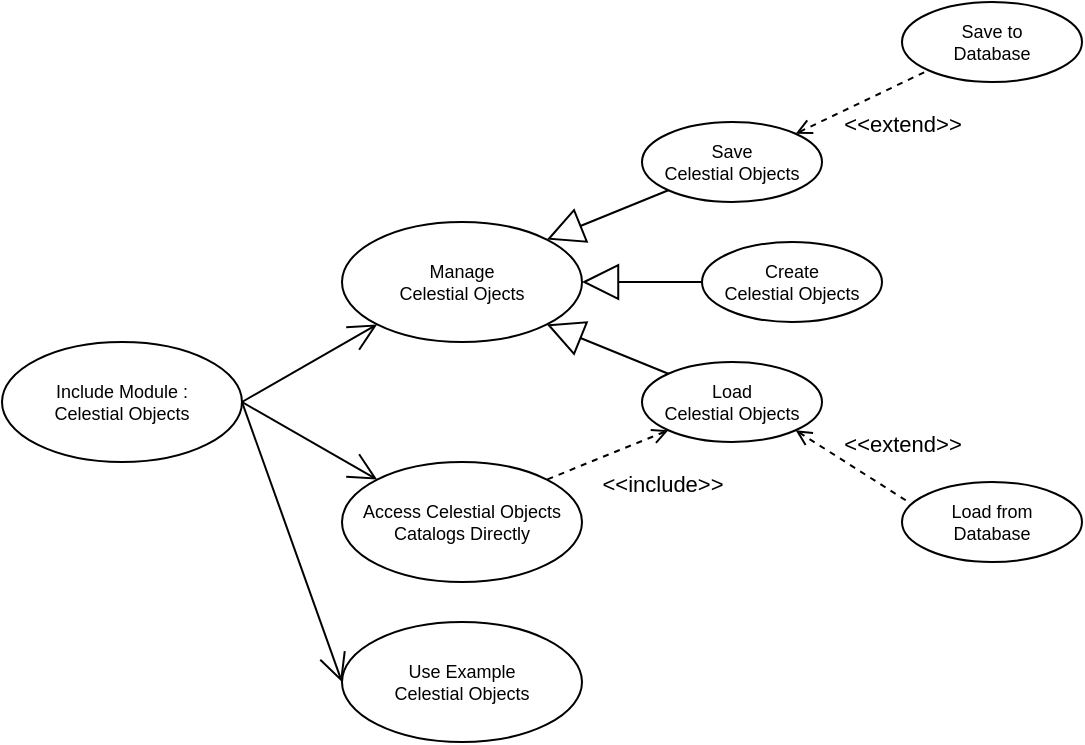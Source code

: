 <mxfile version="24.6.1" type="device">
  <diagram name="Page-1" id="JFPJkxZZSjxiJD6og031">
    <mxGraphModel dx="939" dy="1730" grid="1" gridSize="10" guides="1" tooltips="1" connect="1" arrows="1" fold="1" page="1" pageScale="1" pageWidth="850" pageHeight="1100" math="0" shadow="0">
      <root>
        <mxCell id="0" />
        <mxCell id="1" parent="0" />
        <mxCell id="_TZs-UMcsAIsMrrE9qfW-3" value="Include Module :&lt;div&gt;Celestial Objects&lt;/div&gt;" style="ellipse;whiteSpace=wrap;html=1;fontSize=9;" parent="1" vertex="1">
          <mxGeometry x="230" y="-600" width="120" height="60" as="geometry" />
        </mxCell>
        <mxCell id="_TZs-UMcsAIsMrrE9qfW-4" value="&lt;div&gt;Manage&lt;/div&gt;&lt;div&gt;Celestial Ojects&lt;/div&gt;" style="ellipse;whiteSpace=wrap;html=1;fontSize=9;" parent="1" vertex="1">
          <mxGeometry x="400" y="-660" width="120" height="60" as="geometry" />
        </mxCell>
        <mxCell id="_TZs-UMcsAIsMrrE9qfW-5" value="Use Example&lt;div&gt;Celestial Objects&lt;/div&gt;" style="ellipse;whiteSpace=wrap;html=1;fontSize=9;" parent="1" vertex="1">
          <mxGeometry x="400" y="-460" width="120" height="60" as="geometry" />
        </mxCell>
        <mxCell id="_TZs-UMcsAIsMrrE9qfW-6" value="Access Celestial Objects&lt;div&gt;Catalogs Directly&lt;/div&gt;" style="ellipse;whiteSpace=wrap;html=1;fontSize=9;" parent="1" vertex="1">
          <mxGeometry x="400" y="-540" width="120" height="60" as="geometry" />
        </mxCell>
        <mxCell id="_TZs-UMcsAIsMrrE9qfW-7" value="Save to&lt;div&gt;Database&lt;/div&gt;" style="ellipse;whiteSpace=wrap;html=1;fontSize=9;" parent="1" vertex="1">
          <mxGeometry x="680" y="-770" width="90" height="40" as="geometry" />
        </mxCell>
        <mxCell id="_TZs-UMcsAIsMrrE9qfW-8" value="Save&lt;div&gt;Celestial Objects&lt;/div&gt;" style="ellipse;whiteSpace=wrap;html=1;fontSize=9;" parent="1" vertex="1">
          <mxGeometry x="550" y="-710" width="90" height="40" as="geometry" />
        </mxCell>
        <mxCell id="_TZs-UMcsAIsMrrE9qfW-9" value="Create&lt;div&gt;Celestial Objects&lt;/div&gt;" style="ellipse;whiteSpace=wrap;html=1;fontSize=9;" parent="1" vertex="1">
          <mxGeometry x="580" y="-650" width="90" height="40" as="geometry" />
        </mxCell>
        <mxCell id="_TZs-UMcsAIsMrrE9qfW-10" value="Load&lt;div&gt;Celestial Objects&lt;/div&gt;" style="ellipse;whiteSpace=wrap;html=1;fontSize=9;" parent="1" vertex="1">
          <mxGeometry x="550" y="-590" width="90" height="40" as="geometry" />
        </mxCell>
        <mxCell id="_TZs-UMcsAIsMrrE9qfW-11" value="" style="endArrow=none;endSize=16;endFill=0;html=1;rounded=0;exitX=1;exitY=0;exitDx=0;exitDy=0;entryX=0;entryY=1;entryDx=0;entryDy=0;startArrow=block;startFill=0;startSize=16;" parent="1" source="_TZs-UMcsAIsMrrE9qfW-4" target="_TZs-UMcsAIsMrrE9qfW-8" edge="1">
          <mxGeometry width="160" relative="1" as="geometry">
            <mxPoint x="560" y="-640" as="sourcePoint" />
            <mxPoint x="620" y="-700" as="targetPoint" />
          </mxGeometry>
        </mxCell>
        <mxCell id="_TZs-UMcsAIsMrrE9qfW-12" value="" style="endArrow=none;endSize=16;endFill=0;html=1;rounded=0;exitX=1;exitY=0.5;exitDx=0;exitDy=0;entryX=0;entryY=0.5;entryDx=0;entryDy=0;startArrow=block;startFill=0;startSize=16;" parent="1" source="_TZs-UMcsAIsMrrE9qfW-4" target="_TZs-UMcsAIsMrrE9qfW-9" edge="1">
          <mxGeometry width="160" relative="1" as="geometry">
            <mxPoint x="520" y="-580" as="sourcePoint" />
            <mxPoint x="637" y="-629" as="targetPoint" />
          </mxGeometry>
        </mxCell>
        <mxCell id="_TZs-UMcsAIsMrrE9qfW-13" value="" style="endArrow=none;endSize=16;endFill=0;html=1;rounded=0;exitX=1;exitY=1;exitDx=0;exitDy=0;entryX=0;entryY=0;entryDx=0;entryDy=0;startArrow=block;startFill=0;startSize=16;" parent="1" source="_TZs-UMcsAIsMrrE9qfW-4" target="_TZs-UMcsAIsMrrE9qfW-10" edge="1">
          <mxGeometry width="160" relative="1" as="geometry">
            <mxPoint x="520" y="-561" as="sourcePoint" />
            <mxPoint x="610" y="-550" as="targetPoint" />
          </mxGeometry>
        </mxCell>
        <mxCell id="_TZs-UMcsAIsMrrE9qfW-14" value="&amp;lt;&amp;lt;include&amp;gt;&amp;gt;" style="html=1;verticalAlign=bottom;labelBackgroundColor=none;endArrow=none;endFill=0;dashed=1;rounded=0;exitX=0;exitY=1;exitDx=0;exitDy=0;entryX=1;entryY=0;entryDx=0;entryDy=0;startArrow=open;startFill=0;" parent="1" source="_TZs-UMcsAIsMrrE9qfW-10" target="_TZs-UMcsAIsMrrE9qfW-6" edge="1">
          <mxGeometry x="-0.495" y="32" width="160" relative="1" as="geometry">
            <mxPoint x="600" y="-480" as="sourcePoint" />
            <mxPoint x="760" y="-480" as="targetPoint" />
            <mxPoint as="offset" />
          </mxGeometry>
        </mxCell>
        <mxCell id="_TZs-UMcsAIsMrrE9qfW-15" value="&amp;lt;&amp;lt;extend&amp;gt;&amp;gt;" style="html=1;verticalAlign=bottom;labelBackgroundColor=none;endArrow=none;endFill=0;dashed=1;rounded=0;exitX=1;exitY=0;exitDx=0;exitDy=0;entryX=0;entryY=1;entryDx=0;entryDy=0;startArrow=open;startFill=0;" parent="1" source="_TZs-UMcsAIsMrrE9qfW-8" target="_TZs-UMcsAIsMrrE9qfW-7" edge="1">
          <mxGeometry x="0.258" y="-27" width="160" relative="1" as="geometry">
            <mxPoint x="600" y="-760" as="sourcePoint" />
            <mxPoint x="760" y="-760" as="targetPoint" />
            <mxPoint as="offset" />
          </mxGeometry>
        </mxCell>
        <mxCell id="_TZs-UMcsAIsMrrE9qfW-16" value="Load from&lt;div&gt;Database&lt;/div&gt;" style="ellipse;whiteSpace=wrap;html=1;fontSize=9;" parent="1" vertex="1">
          <mxGeometry x="680" y="-530" width="90" height="40" as="geometry" />
        </mxCell>
        <mxCell id="_TZs-UMcsAIsMrrE9qfW-17" value="&amp;lt;&amp;lt;extend&amp;gt;&amp;gt;" style="html=1;verticalAlign=bottom;labelBackgroundColor=none;endArrow=none;endFill=0;dashed=1;rounded=0;exitX=1;exitY=1;exitDx=0;exitDy=0;entryX=0.038;entryY=0.253;entryDx=0;entryDy=0;entryPerimeter=0;startArrow=open;startFill=0;" parent="1" source="_TZs-UMcsAIsMrrE9qfW-10" target="_TZs-UMcsAIsMrrE9qfW-16" edge="1">
          <mxGeometry x="0.593" y="15" width="160" relative="1" as="geometry">
            <mxPoint x="692" y="-578" as="sourcePoint" />
            <mxPoint x="758" y="-610" as="targetPoint" />
            <mxPoint as="offset" />
          </mxGeometry>
        </mxCell>
        <mxCell id="_TZs-UMcsAIsMrrE9qfW-18" value="" style="endArrow=open;endFill=1;endSize=12;html=1;rounded=0;exitX=1;exitY=0.5;exitDx=0;exitDy=0;entryX=0;entryY=0.5;entryDx=0;entryDy=0;" parent="1" source="_TZs-UMcsAIsMrrE9qfW-3" target="_TZs-UMcsAIsMrrE9qfW-5" edge="1">
          <mxGeometry width="160" relative="1" as="geometry">
            <mxPoint x="320" y="-670" as="sourcePoint" />
            <mxPoint x="410" y="-710" as="targetPoint" />
          </mxGeometry>
        </mxCell>
        <mxCell id="_TZs-UMcsAIsMrrE9qfW-19" value="" style="endArrow=open;endFill=1;endSize=12;html=1;rounded=0;exitX=1;exitY=0.5;exitDx=0;exitDy=0;entryX=0;entryY=1;entryDx=0;entryDy=0;" parent="1" source="_TZs-UMcsAIsMrrE9qfW-3" target="_TZs-UMcsAIsMrrE9qfW-4" edge="1">
          <mxGeometry width="160" relative="1" as="geometry">
            <mxPoint x="330" y="-670" as="sourcePoint" />
            <mxPoint x="420" y="-710" as="targetPoint" />
          </mxGeometry>
        </mxCell>
        <mxCell id="_TZs-UMcsAIsMrrE9qfW-20" value="" style="endArrow=open;endFill=1;endSize=12;html=1;rounded=0;exitX=1;exitY=0.5;exitDx=0;exitDy=0;entryX=0;entryY=0;entryDx=0;entryDy=0;" parent="1" source="_TZs-UMcsAIsMrrE9qfW-3" target="_TZs-UMcsAIsMrrE9qfW-6" edge="1">
          <mxGeometry width="160" relative="1" as="geometry">
            <mxPoint x="330" y="-660" as="sourcePoint" />
            <mxPoint x="420" y="-700" as="targetPoint" />
          </mxGeometry>
        </mxCell>
      </root>
    </mxGraphModel>
  </diagram>
</mxfile>
